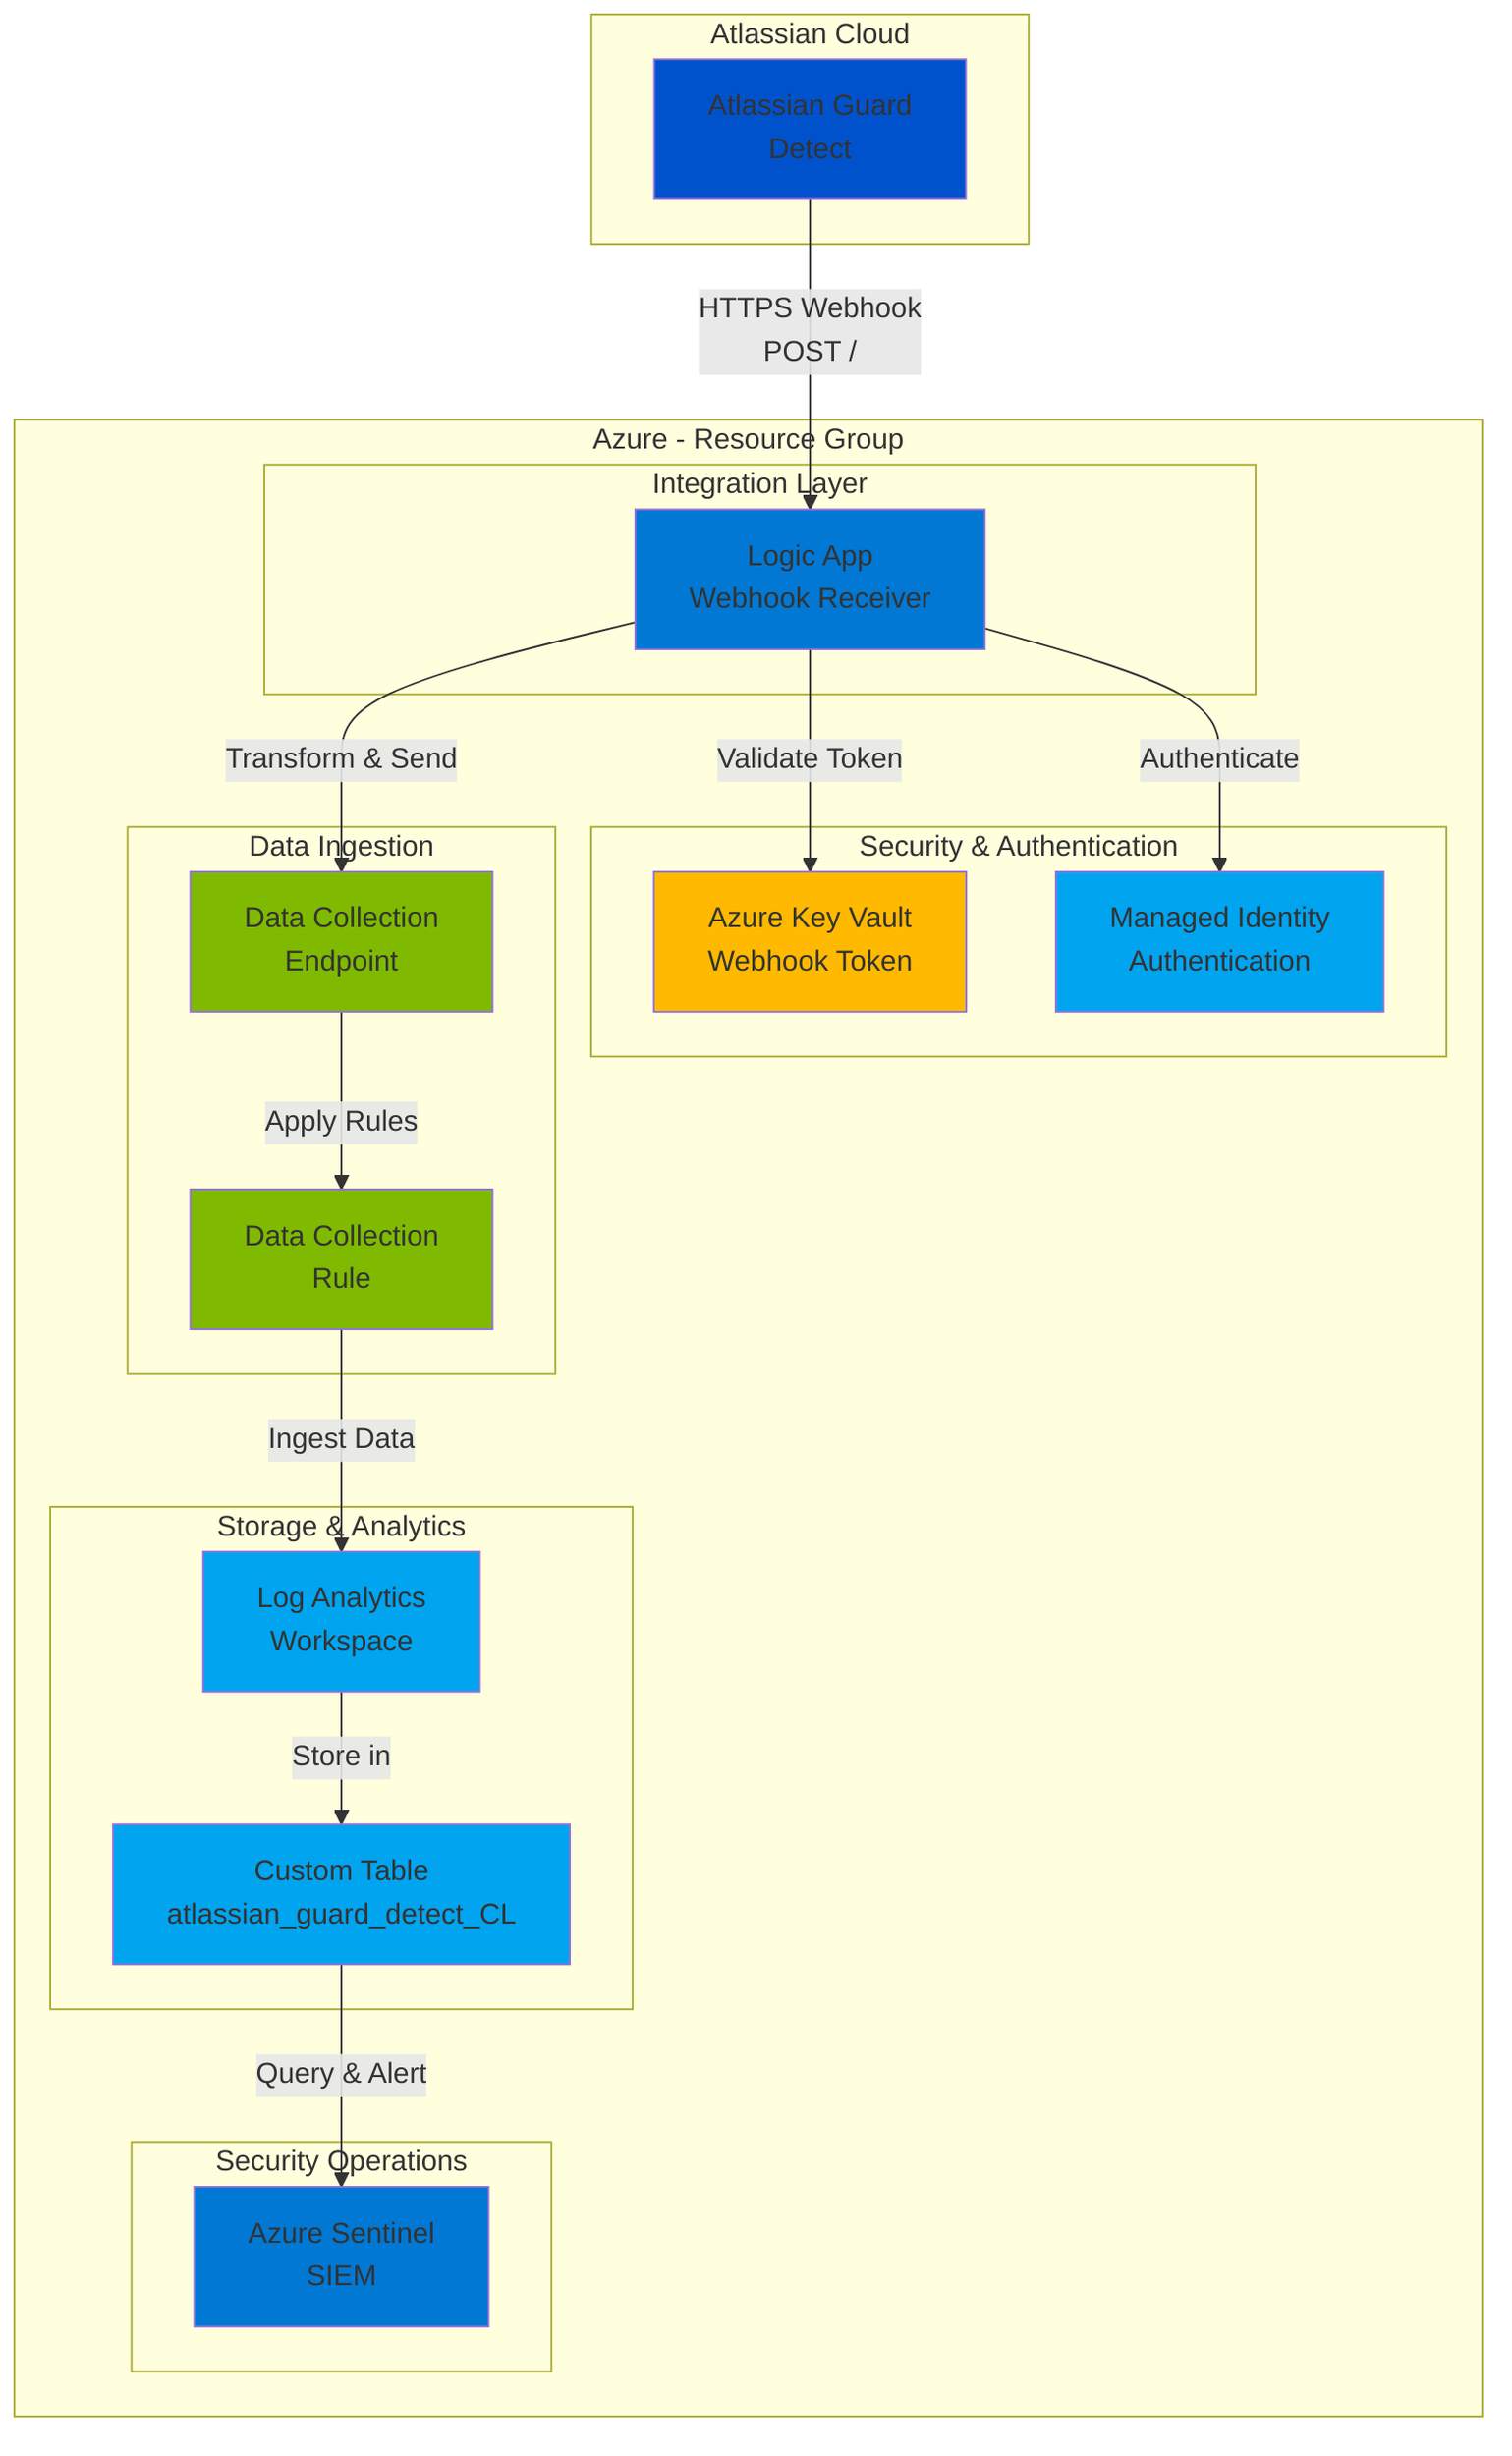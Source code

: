 graph TB
    subgraph "Atlassian Cloud"
        AG[Atlassian Guard<br/>Detect]
    end

    subgraph "Azure - Resource Group"
        subgraph "Security & Authentication"
            KV[Azure Key Vault<br/>Webhook Token]
            MI[Managed Identity<br/>Authentication]
        end

        subgraph "Integration Layer"
            LA[Logic App<br/>Webhook Receiver]
        end

        subgraph "Data Ingestion"
            DCE[Data Collection<br/>Endpoint]
            DCR[Data Collection<br/>Rule]
        end

        subgraph "Storage & Analytics"
            LAW[Log Analytics<br/>Workspace]
            CT[Custom Table<br/>atlassian_guard_detect_CL]
        end

        subgraph "Security Operations"
            AS[Azure Sentinel<br/>SIEM]
        end
    end

    AG -->|HTTPS Webhook<br/>POST /| LA
    LA -->|Validate Token| KV
    LA -->|Authenticate| MI
    LA -->|Transform & Send| DCE
    DCE -->|Apply Rules| DCR
    DCR -->|Ingest Data| LAW
    LAW -->|Store in| CT
    CT -->|Query & Alert| AS

    style AG fill:#0052CC
    style LA fill:#0078D4
    style KV fill:#FFB900
    style MI fill:#00A4EF
    style DCE fill:#7FBA00
    style DCR fill:#7FBA00
    style LAW fill:#00A4EF
    style CT fill:#00A4EF
    style AS fill:#0078D4